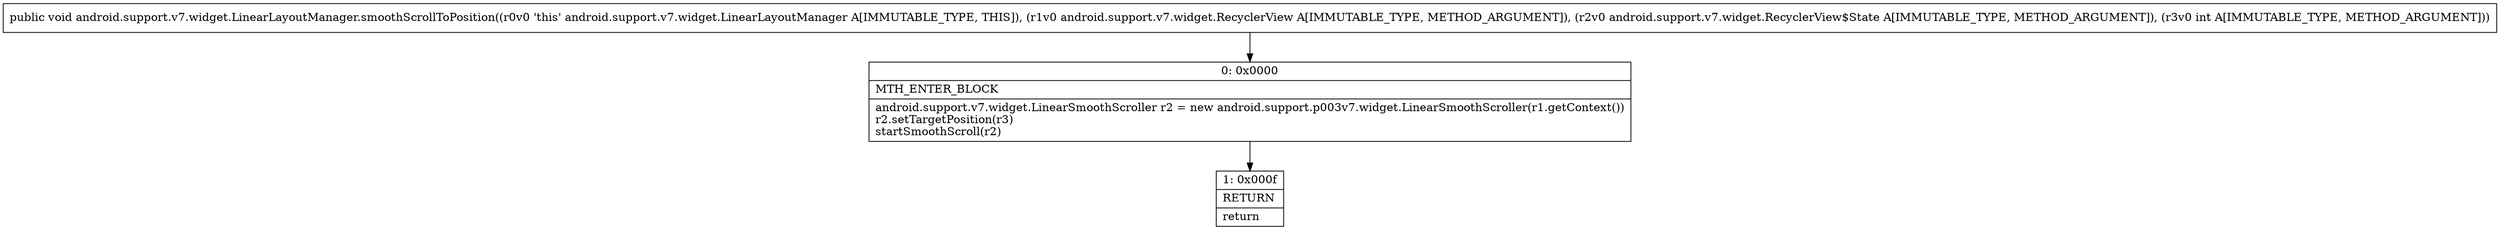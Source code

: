 digraph "CFG forandroid.support.v7.widget.LinearLayoutManager.smoothScrollToPosition(Landroid\/support\/v7\/widget\/RecyclerView;Landroid\/support\/v7\/widget\/RecyclerView$State;I)V" {
Node_0 [shape=record,label="{0\:\ 0x0000|MTH_ENTER_BLOCK\l|android.support.v7.widget.LinearSmoothScroller r2 = new android.support.p003v7.widget.LinearSmoothScroller(r1.getContext())\lr2.setTargetPosition(r3)\lstartSmoothScroll(r2)\l}"];
Node_1 [shape=record,label="{1\:\ 0x000f|RETURN\l|return\l}"];
MethodNode[shape=record,label="{public void android.support.v7.widget.LinearLayoutManager.smoothScrollToPosition((r0v0 'this' android.support.v7.widget.LinearLayoutManager A[IMMUTABLE_TYPE, THIS]), (r1v0 android.support.v7.widget.RecyclerView A[IMMUTABLE_TYPE, METHOD_ARGUMENT]), (r2v0 android.support.v7.widget.RecyclerView$State A[IMMUTABLE_TYPE, METHOD_ARGUMENT]), (r3v0 int A[IMMUTABLE_TYPE, METHOD_ARGUMENT])) }"];
MethodNode -> Node_0;
Node_0 -> Node_1;
}


